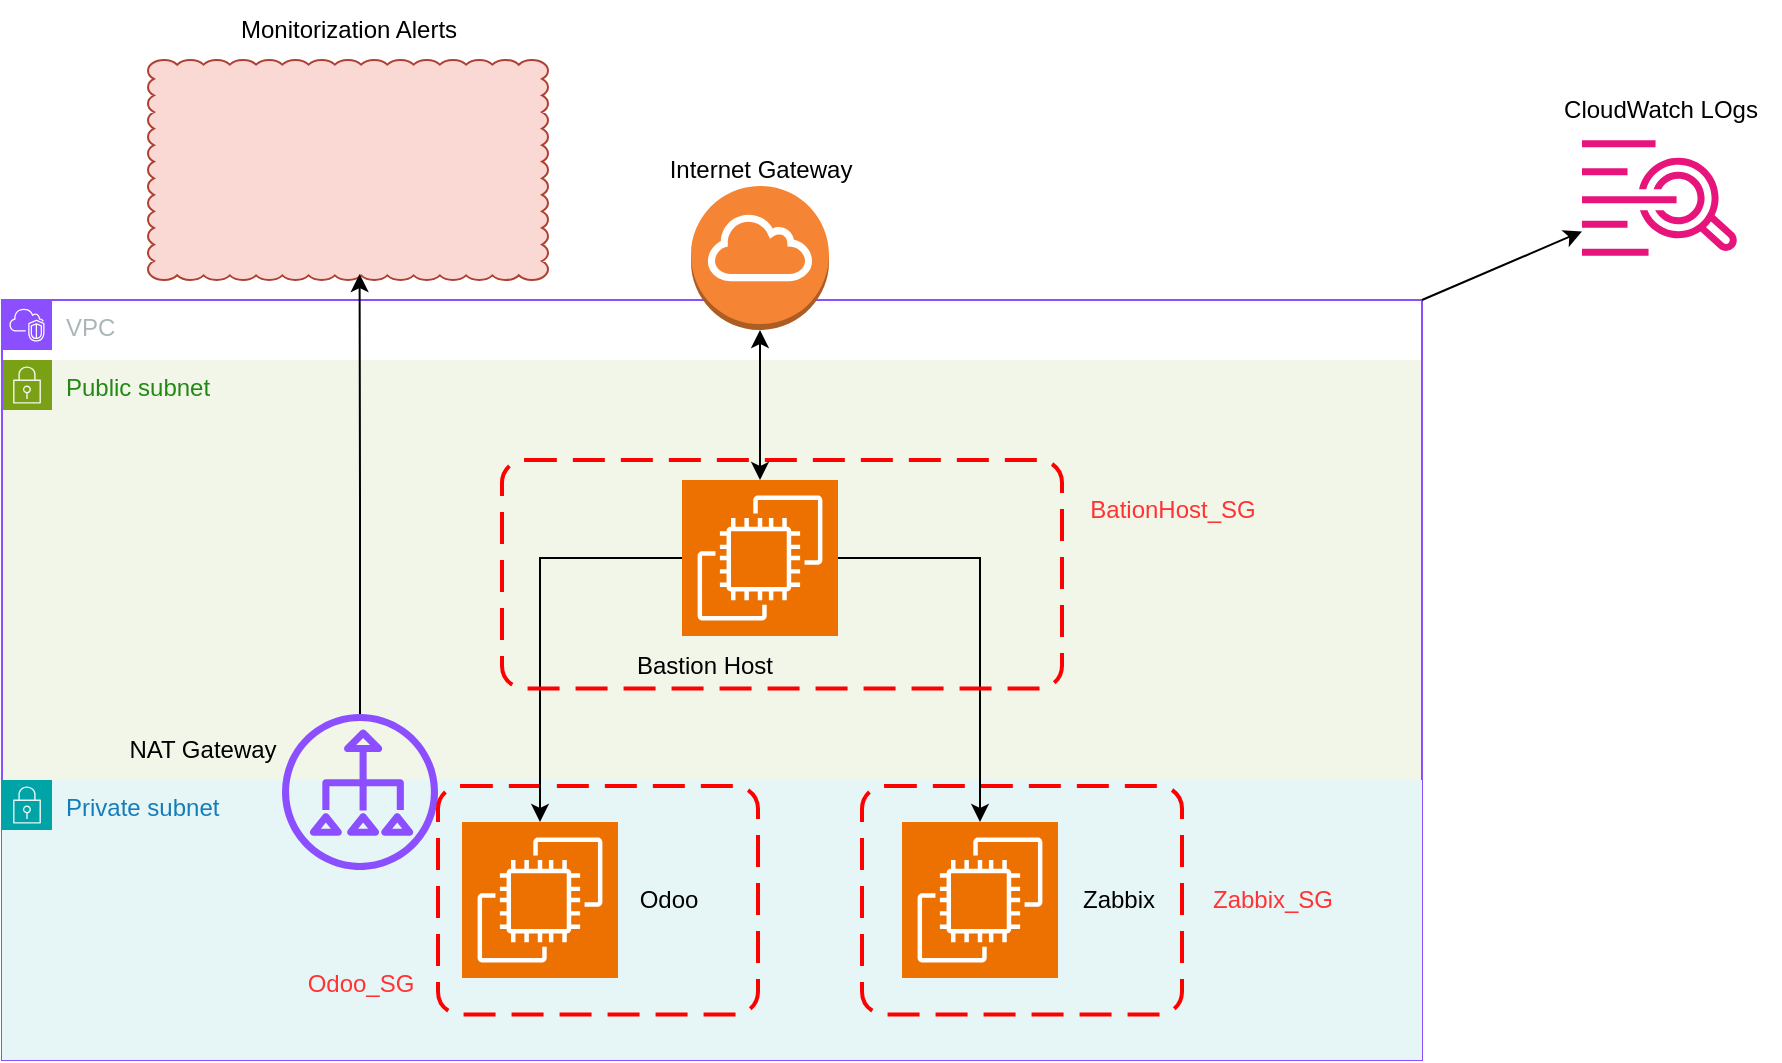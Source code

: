 <mxfile version="24.4.2" type="github">
  <diagram name="Page-1" id="H99ZJvF2B_AQA_HEOBCG">
    <mxGraphModel dx="1764" dy="1018" grid="1" gridSize="10" guides="1" tooltips="1" connect="1" arrows="1" fold="1" page="1" pageScale="1" pageWidth="850" pageHeight="1100" math="0" shadow="0">
      <root>
        <mxCell id="0" />
        <mxCell id="1" parent="0" />
        <mxCell id="7TyWOzqOky9eLhuyGX8Z-2" value="Public subnet" style="points=[[0,0],[0.25,0],[0.5,0],[0.75,0],[1,0],[1,0.25],[1,0.5],[1,0.75],[1,1],[0.75,1],[0.5,1],[0.25,1],[0,1],[0,0.75],[0,0.5],[0,0.25]];outlineConnect=0;gradientColor=none;html=1;whiteSpace=wrap;fontSize=12;fontStyle=0;container=1;pointerEvents=0;collapsible=0;recursiveResize=0;shape=mxgraph.aws4.group;grIcon=mxgraph.aws4.group_security_group;grStroke=0;strokeColor=#7AA116;fillColor=#F2F6E8;verticalAlign=top;align=left;spacingLeft=30;fontColor=#248814;dashed=0;" parent="1" vertex="1">
          <mxGeometry x="290" y="340" width="710" height="210" as="geometry" />
        </mxCell>
        <mxCell id="7TyWOzqOky9eLhuyGX8Z-1" value="VPC" style="points=[[0,0],[0.25,0],[0.5,0],[0.75,0],[1,0],[1,0.25],[1,0.5],[1,0.75],[1,1],[0.75,1],[0.5,1],[0.25,1],[0,1],[0,0.75],[0,0.5],[0,0.25]];outlineConnect=0;gradientColor=none;html=1;whiteSpace=wrap;fontSize=12;fontStyle=0;container=1;pointerEvents=0;collapsible=0;recursiveResize=0;shape=mxgraph.aws4.group;grIcon=mxgraph.aws4.group_vpc2;strokeColor=#8C4FFF;fillColor=none;verticalAlign=top;align=left;spacingLeft=30;fontColor=#AAB7B8;dashed=0;" parent="1" vertex="1">
          <mxGeometry x="290" y="310" width="710" height="380" as="geometry" />
        </mxCell>
        <mxCell id="7TyWOzqOky9eLhuyGX8Z-3" value="Private subnet" style="points=[[0,0],[0.25,0],[0.5,0],[0.75,0],[1,0],[1,0.25],[1,0.5],[1,0.75],[1,1],[0.75,1],[0.5,1],[0.25,1],[0,1],[0,0.75],[0,0.5],[0,0.25]];outlineConnect=0;gradientColor=none;html=1;whiteSpace=wrap;fontSize=12;fontStyle=0;container=1;pointerEvents=0;collapsible=0;recursiveResize=0;shape=mxgraph.aws4.group;grIcon=mxgraph.aws4.group_security_group;grStroke=0;strokeColor=#00A4A6;fillColor=#E6F6F7;verticalAlign=top;align=left;spacingLeft=30;fontColor=#147EBA;dashed=0;" parent="7TyWOzqOky9eLhuyGX8Z-1" vertex="1">
          <mxGeometry y="240" width="710" height="140" as="geometry" />
        </mxCell>
        <mxCell id="7TyWOzqOky9eLhuyGX8Z-5" value="" style="sketch=0;points=[[0,0,0],[0.25,0,0],[0.5,0,0],[0.75,0,0],[1,0,0],[0,1,0],[0.25,1,0],[0.5,1,0],[0.75,1,0],[1,1,0],[0,0.25,0],[0,0.5,0],[0,0.75,0],[1,0.25,0],[1,0.5,0],[1,0.75,0]];outlineConnect=0;fontColor=#232F3E;fillColor=#ED7100;strokeColor=#ffffff;dashed=0;verticalLabelPosition=bottom;verticalAlign=top;align=center;html=1;fontSize=12;fontStyle=0;aspect=fixed;shape=mxgraph.aws4.resourceIcon;resIcon=mxgraph.aws4.ec2;" parent="7TyWOzqOky9eLhuyGX8Z-3" vertex="1">
          <mxGeometry x="230" y="21" width="78" height="78" as="geometry" />
        </mxCell>
        <mxCell id="7TyWOzqOky9eLhuyGX8Z-8" value="" style="sketch=0;points=[[0,0,0],[0.25,0,0],[0.5,0,0],[0.75,0,0],[1,0,0],[0,1,0],[0.25,1,0],[0.5,1,0],[0.75,1,0],[1,1,0],[0,0.25,0],[0,0.5,0],[0,0.75,0],[1,0.25,0],[1,0.5,0],[1,0.75,0]];outlineConnect=0;fontColor=#232F3E;fillColor=#ED7100;strokeColor=#ffffff;dashed=0;verticalLabelPosition=bottom;verticalAlign=top;align=center;html=1;fontSize=12;fontStyle=0;aspect=fixed;shape=mxgraph.aws4.resourceIcon;resIcon=mxgraph.aws4.ec2;" parent="7TyWOzqOky9eLhuyGX8Z-3" vertex="1">
          <mxGeometry x="450" y="21" width="78" height="78" as="geometry" />
        </mxCell>
        <mxCell id="7TyWOzqOky9eLhuyGX8Z-34" value="Zabbix" style="text;html=1;align=center;verticalAlign=middle;resizable=0;points=[];autosize=1;strokeColor=none;fillColor=none;" parent="7TyWOzqOky9eLhuyGX8Z-3" vertex="1">
          <mxGeometry x="528" y="45" width="60" height="30" as="geometry" />
        </mxCell>
        <mxCell id="7TyWOzqOky9eLhuyGX8Z-35" value="Odoo" style="text;html=1;align=center;verticalAlign=middle;resizable=0;points=[];autosize=1;strokeColor=none;fillColor=none;" parent="7TyWOzqOky9eLhuyGX8Z-3" vertex="1">
          <mxGeometry x="308" y="45" width="50" height="30" as="geometry" />
        </mxCell>
        <mxCell id="7TyWOzqOky9eLhuyGX8Z-10" value="" style="sketch=0;outlineConnect=0;fontColor=#232F3E;gradientColor=none;fillColor=#8C4FFF;strokeColor=none;dashed=0;verticalLabelPosition=bottom;verticalAlign=top;align=center;html=1;fontSize=12;fontStyle=0;aspect=fixed;pointerEvents=1;shape=mxgraph.aws4.nat_gateway;rotation=-90;" parent="7TyWOzqOky9eLhuyGX8Z-3" vertex="1">
          <mxGeometry x="140" y="-33" width="78" height="78" as="geometry" />
        </mxCell>
        <mxCell id="1A1_ldFinYjOSo-7jyjG-2" value="" style="rounded=1;arcSize=10;dashed=1;strokeColor=#ff0000;fillColor=none;gradientColor=none;dashPattern=8 4;strokeWidth=2;" parent="7TyWOzqOky9eLhuyGX8Z-3" vertex="1">
          <mxGeometry x="430" y="3" width="160" height="114.25" as="geometry" />
        </mxCell>
        <mxCell id="1A1_ldFinYjOSo-7jyjG-4" value="&lt;font color=&quot;#ff3333&quot;&gt;Zabbix_SG&lt;/font&gt;" style="text;html=1;align=center;verticalAlign=middle;resizable=0;points=[];autosize=1;strokeColor=none;fillColor=none;" parent="7TyWOzqOky9eLhuyGX8Z-3" vertex="1">
          <mxGeometry x="595" y="45.13" width="80" height="30" as="geometry" />
        </mxCell>
        <mxCell id="1A1_ldFinYjOSo-7jyjG-5" value="" style="rounded=1;arcSize=10;dashed=1;strokeColor=#ff0000;fillColor=none;gradientColor=none;dashPattern=8 4;strokeWidth=2;" parent="7TyWOzqOky9eLhuyGX8Z-3" vertex="1">
          <mxGeometry x="218" y="3.01" width="160" height="114.25" as="geometry" />
        </mxCell>
        <mxCell id="1A1_ldFinYjOSo-7jyjG-6" value="&lt;font color=&quot;#ff3333&quot;&gt;Odoo_SG&lt;/font&gt;" style="text;html=1;align=center;verticalAlign=middle;resizable=0;points=[];autosize=1;strokeColor=none;fillColor=none;" parent="7TyWOzqOky9eLhuyGX8Z-3" vertex="1">
          <mxGeometry x="139" y="87.26" width="80" height="30" as="geometry" />
        </mxCell>
        <mxCell id="7TyWOzqOky9eLhuyGX8Z-24" style="edgeStyle=orthogonalEdgeStyle;rounded=0;orthogonalLoop=1;jettySize=auto;html=1;" parent="7TyWOzqOky9eLhuyGX8Z-1" source="7TyWOzqOky9eLhuyGX8Z-4" target="7TyWOzqOky9eLhuyGX8Z-5" edge="1">
          <mxGeometry relative="1" as="geometry" />
        </mxCell>
        <mxCell id="7TyWOzqOky9eLhuyGX8Z-4" value="" style="sketch=0;points=[[0,0,0],[0.25,0,0],[0.5,0,0],[0.75,0,0],[1,0,0],[0,1,0],[0.25,1,0],[0.5,1,0],[0.75,1,0],[1,1,0],[0,0.25,0],[0,0.5,0],[0,0.75,0],[1,0.25,0],[1,0.5,0],[1,0.75,0]];outlineConnect=0;fontColor=#232F3E;fillColor=#ED7100;strokeColor=#ffffff;dashed=0;verticalLabelPosition=bottom;verticalAlign=top;align=center;html=1;fontSize=12;fontStyle=0;aspect=fixed;shape=mxgraph.aws4.resourceIcon;resIcon=mxgraph.aws4.ec2;" parent="7TyWOzqOky9eLhuyGX8Z-1" vertex="1">
          <mxGeometry x="340" y="90" width="78" height="78" as="geometry" />
        </mxCell>
        <mxCell id="7TyWOzqOky9eLhuyGX8Z-23" style="edgeStyle=orthogonalEdgeStyle;rounded=0;orthogonalLoop=1;jettySize=auto;html=1;exitX=1;exitY=0.5;exitDx=0;exitDy=0;exitPerimeter=0;entryX=0.5;entryY=0;entryDx=0;entryDy=0;entryPerimeter=0;" parent="7TyWOzqOky9eLhuyGX8Z-1" source="7TyWOzqOky9eLhuyGX8Z-4" target="7TyWOzqOky9eLhuyGX8Z-8" edge="1">
          <mxGeometry relative="1" as="geometry" />
        </mxCell>
        <mxCell id="7TyWOzqOky9eLhuyGX8Z-32" value="NAT Gateway" style="text;html=1;align=center;verticalAlign=middle;resizable=0;points=[];autosize=1;strokeColor=none;fillColor=none;" parent="7TyWOzqOky9eLhuyGX8Z-1" vertex="1">
          <mxGeometry x="50" y="210" width="100" height="30" as="geometry" />
        </mxCell>
        <mxCell id="7TyWOzqOky9eLhuyGX8Z-33" value="&lt;div&gt;Bastion Host&lt;/div&gt;" style="text;html=1;align=center;verticalAlign=middle;resizable=0;points=[];autosize=1;strokeColor=none;fillColor=none;" parent="7TyWOzqOky9eLhuyGX8Z-1" vertex="1">
          <mxGeometry x="305.5" y="168" width="90" height="30" as="geometry" />
        </mxCell>
        <mxCell id="1A1_ldFinYjOSo-7jyjG-3" value="&lt;font color=&quot;#ff3333&quot;&gt;BationHost_SG&lt;/font&gt;" style="text;html=1;align=center;verticalAlign=middle;resizable=0;points=[];autosize=1;strokeColor=none;fillColor=none;" parent="7TyWOzqOky9eLhuyGX8Z-1" vertex="1">
          <mxGeometry x="530" y="90" width="110" height="30" as="geometry" />
        </mxCell>
        <mxCell id="1A1_ldFinYjOSo-7jyjG-1" value="" style="rounded=1;arcSize=10;dashed=1;strokeColor=#ff0000;fillColor=none;gradientColor=none;dashPattern=8 4;strokeWidth=2;" parent="7TyWOzqOky9eLhuyGX8Z-1" vertex="1">
          <mxGeometry x="250" y="80" width="280" height="114.25" as="geometry" />
        </mxCell>
        <mxCell id="7TyWOzqOky9eLhuyGX8Z-11" value="" style="sketch=0;outlineConnect=0;fontColor=#232F3E;gradientColor=none;fillColor=#E7157B;strokeColor=none;dashed=0;verticalLabelPosition=bottom;verticalAlign=top;align=center;html=1;fontSize=12;fontStyle=0;aspect=fixed;pointerEvents=1;shape=mxgraph.aws4.cloudwatch_logs;" parent="1" vertex="1">
          <mxGeometry x="1080" y="230" width="78" height="58" as="geometry" />
        </mxCell>
        <mxCell id="7TyWOzqOky9eLhuyGX8Z-27" value="" style="endArrow=classic;html=1;rounded=0;" parent="1" target="7TyWOzqOky9eLhuyGX8Z-11" edge="1">
          <mxGeometry width="50" height="50" relative="1" as="geometry">
            <mxPoint x="1000" y="310" as="sourcePoint" />
            <mxPoint x="1050" y="260" as="targetPoint" />
          </mxGeometry>
        </mxCell>
        <mxCell id="7TyWOzqOky9eLhuyGX8Z-29" value="Monitorization Alerts" style="text;html=1;align=center;verticalAlign=middle;resizable=0;points=[];autosize=1;strokeColor=none;fillColor=none;" parent="1" vertex="1">
          <mxGeometry x="398" y="160" width="130" height="30" as="geometry" />
        </mxCell>
        <mxCell id="7TyWOzqOky9eLhuyGX8Z-30" value="CloudWatch LOgs" style="text;html=1;align=center;verticalAlign=middle;resizable=0;points=[];autosize=1;strokeColor=none;fillColor=none;" parent="1" vertex="1">
          <mxGeometry x="1059" y="200" width="120" height="30" as="geometry" />
        </mxCell>
        <mxCell id="7TyWOzqOky9eLhuyGX8Z-31" value="Internet Gateway" style="text;html=1;align=center;verticalAlign=middle;resizable=0;points=[];autosize=1;strokeColor=none;fillColor=none;" parent="1" vertex="1">
          <mxGeometry x="614" y="230" width="110" height="30" as="geometry" />
        </mxCell>
        <mxCell id="HOqLaMWEU9QEshXq7vUq-4" value="" style="whiteSpace=wrap;html=1;shape=mxgraph.basic.cloud_rect;fillColor=#fad9d5;strokeColor=#ae4132;" vertex="1" parent="1">
          <mxGeometry x="363" y="190" width="200" height="110" as="geometry" />
        </mxCell>
        <mxCell id="7TyWOzqOky9eLhuyGX8Z-9" value="" style="outlineConnect=0;dashed=0;verticalLabelPosition=bottom;verticalAlign=top;align=center;html=1;shape=mxgraph.aws3.internet_gateway;fillColor=#F58534;gradientColor=none;" parent="1" vertex="1">
          <mxGeometry x="634.5" y="253" width="69" height="72" as="geometry" />
        </mxCell>
        <mxCell id="7TyWOzqOky9eLhuyGX8Z-18" value="" style="endArrow=classic;startArrow=classic;html=1;rounded=0;" parent="1" source="7TyWOzqOky9eLhuyGX8Z-9" target="7TyWOzqOky9eLhuyGX8Z-4" edge="1">
          <mxGeometry width="50" height="50" relative="1" as="geometry">
            <mxPoint x="620.5" y="142" as="sourcePoint" />
            <mxPoint x="660.5" y="662.711" as="targetPoint" />
          </mxGeometry>
        </mxCell>
        <mxCell id="HOqLaMWEU9QEshXq7vUq-2" value="" style="shape=image;html=1;verticalAlign=top;verticalLabelPosition=bottom;labelBackgroundColor=#ffffff;imageAspect=0;aspect=fixed;image=https://cdn0.iconfinder.com/data/icons/logos-microsoft-office-365/128/Microsoft_Office-07-128.png" vertex="1" parent="1">
          <mxGeometry x="470" y="211" width="68" height="68" as="geometry" />
        </mxCell>
        <mxCell id="HOqLaMWEU9QEshXq7vUq-5" value="" style="shape=image;html=1;verticalAlign=top;verticalLabelPosition=bottom;labelBackgroundColor=#ffffff;imageAspect=0;aspect=fixed;image=https://cdn1.iconfinder.com/data/icons/unicons-line-vol-6/24/telegram-128.png" vertex="1" parent="1">
          <mxGeometry x="370" y="207" width="76" height="76" as="geometry" />
        </mxCell>
        <mxCell id="HOqLaMWEU9QEshXq7vUq-7" style="edgeStyle=orthogonalEdgeStyle;rounded=0;orthogonalLoop=1;jettySize=auto;html=1;entryX=0.529;entryY=0.973;entryDx=0;entryDy=0;entryPerimeter=0;" edge="1" parent="1" source="7TyWOzqOky9eLhuyGX8Z-10" target="HOqLaMWEU9QEshXq7vUq-4">
          <mxGeometry relative="1" as="geometry" />
        </mxCell>
      </root>
    </mxGraphModel>
  </diagram>
</mxfile>
